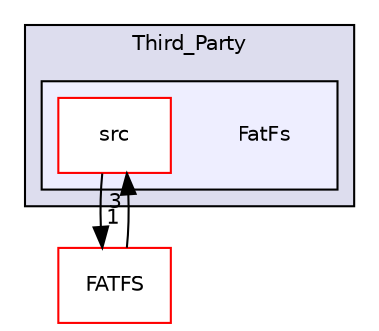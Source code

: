 digraph "/home/runner/work/SDcardBootloader/SDcardBootloader/bootloader/Middlewares/Third_Party/FatFs" {
  compound=true
  node [ fontsize="10", fontname="Helvetica"];
  edge [ labelfontsize="10", labelfontname="Helvetica"];
  subgraph clusterdir_d908beb048a5c6f6b12f1f04de3a2254 {
    graph [ bgcolor="#ddddee", pencolor="black", label="Third_Party" fontname="Helvetica", fontsize="10", URL="dir_d908beb048a5c6f6b12f1f04de3a2254.html"]
  subgraph clusterdir_9098ac271282d6be976eb2584a04771f {
    graph [ bgcolor="#eeeeff", pencolor="black", label="" URL="dir_9098ac271282d6be976eb2584a04771f.html"];
    dir_9098ac271282d6be976eb2584a04771f [shape=plaintext label="FatFs"];
  dir_44e20efd7e13a0696bd189d74f14511c [shape=box label="src" fillcolor="white" style="filled" color="red" URL="dir_44e20efd7e13a0696bd189d74f14511c.html"];
  }
  }
  dir_ca60b63f767f5225bc4631228c3dc823 [shape=box label="FATFS" fillcolor="white" style="filled" color="red" URL="dir_ca60b63f767f5225bc4631228c3dc823.html"];
  dir_44e20efd7e13a0696bd189d74f14511c->dir_ca60b63f767f5225bc4631228c3dc823 [headlabel="1", labeldistance=1.5 headhref="dir_000035_000029.html"];
  dir_ca60b63f767f5225bc4631228c3dc823->dir_44e20efd7e13a0696bd189d74f14511c [headlabel="3", labeldistance=1.5 headhref="dir_000029_000035.html"];
}
